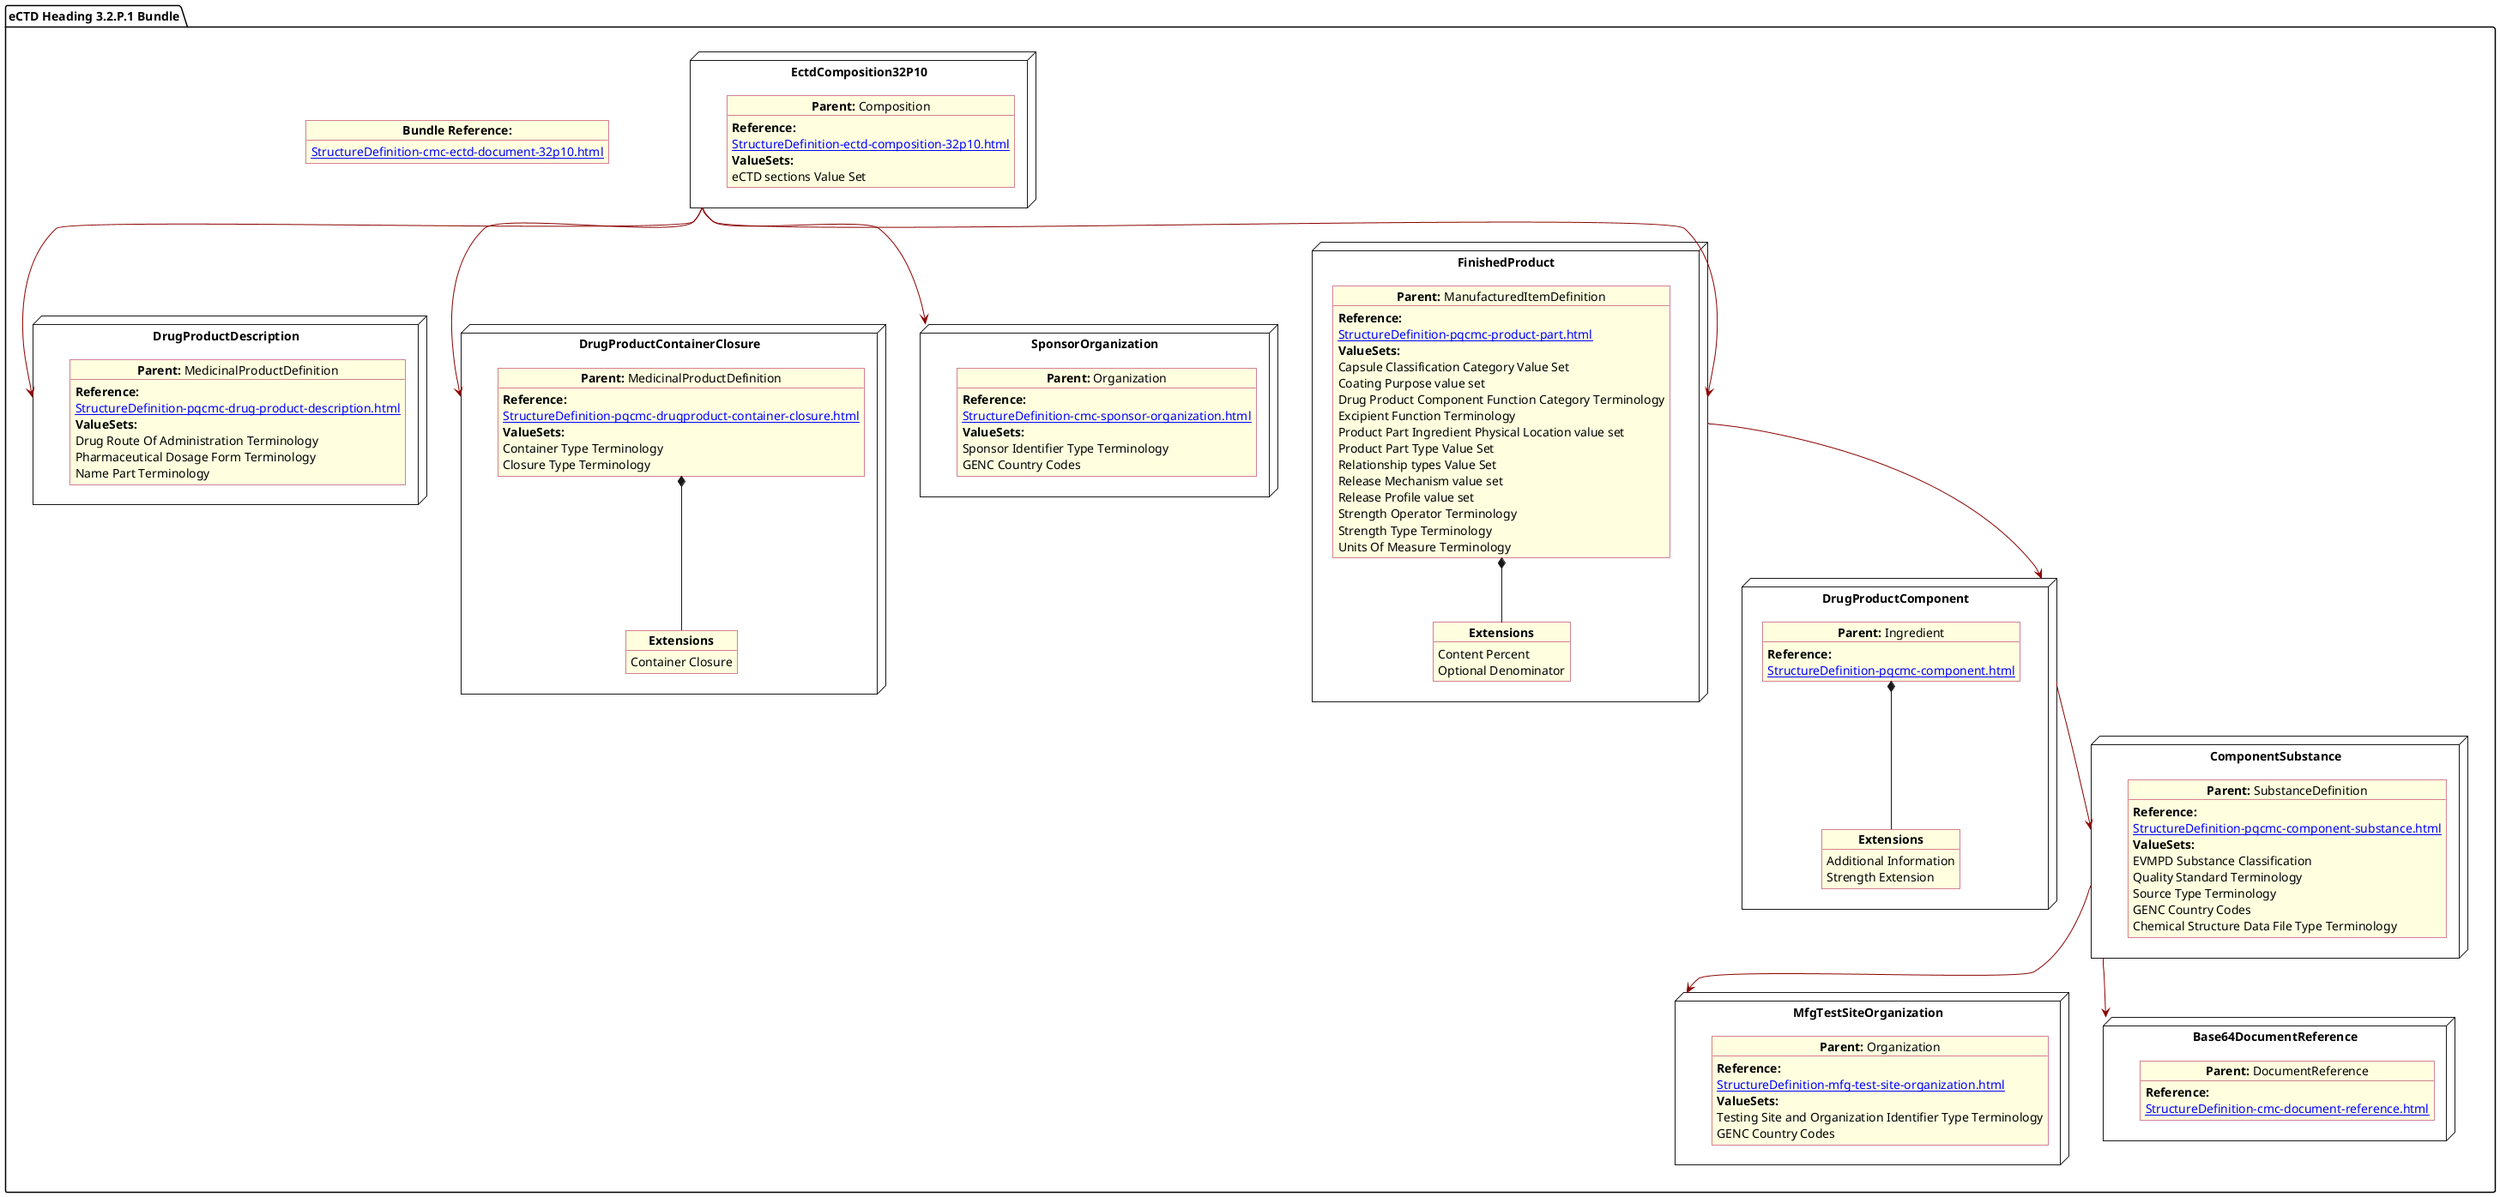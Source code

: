 @startuml ProdDesComp
allowmixing
'Mixed model of use case and object
skinparam svgDimensionStyle false
skinparam ObjectBackgroundColor LightYellow
skinparam ObjectBorderColor #A80036
skinparam activityDiamondBorderColor #A80036
skinparam activityDiamondBackgroundColor lawnGreen
skinparam ClassBorderThickness 4

package "eCTD Heading 3.2.P.1 Bundle" as NODES {
  object "**Bundle Reference:**" as objbun {
    [[StructureDefinition-cmc-ectd-document-32p10.html]]
  }

  node "DrugProductDescription" as N2 {

    object "**Parent:** MedicinalProductDefinition" as obj2 {
      **Reference:**
      [[StructureDefinition-pqcmc-drug-product-description.html]]
      **ValueSets:**
      Drug Route Of Administration Terminology
      Pharmaceutical Dosage Form Terminology
      Name Part Terminology
    }
  }
  node "EctdComposition32P10" as N1 {

    object "**Parent:** Composition" as obj1 {
      **Reference:**
      [[StructureDefinition-ectd-composition-32p10.html]]
      **ValueSets:**
      eCTD sections Value Set
    }

  }
  node "DrugProductContainerClosure" as N21 {

    object "**Parent:** MedicinalProductDefinition" as obj22 {
      **Reference:**
      [[StructureDefinition-pqcmc-drugproduct-container-closure.html]]
      **ValueSets:**
      Container Type Terminology
      Closure Type Terminology
    }
    object "**Extensions**" as objEx {
      Container Closure
    }
    obj22 *-- objEx
  }

  node "SponsorOrganization" as NSO {

    object "**Parent:** Organization" as objAu {
      **Reference:**
      [[StructureDefinition-cmc-sponsor-organization.html]]
      **ValueSets:**
      Sponsor Identifier Type Terminology
      GENC Country Codes
    }
  }
  node "FinishedProduct"as MID {
    object "**Parent:** ManufacturedItemDefinition" as objMID {

      **Reference:**
      [[StructureDefinition-pqcmc-product-part.html]]
      **ValueSets:**
      Capsule Classification Category Value Set
      Coating Purpose value set
      Drug Product Component Function Category Terminology
      Excipient Function Terminology
      Product Part Ingredient Physical Location value set
      Product Part Type Value Set
      Relationship types Value Set
      Release Mechanism value set
      Release Profile value set
      Strength Operator Terminology
      Strength Type Terminology
      Units Of Measure Terminology
    }
        object "**Extensions**" as objMIDExs {
      Content Percent
      Optional Denominator
    }
    objMID *-- objMIDExs
  }
  node "MfgTestSiteOrganization" as NMFG {

    object "**Parent:** Organization" as objDP {
      **Reference:**
      [[StructureDefinition-mfg-test-site-organization.html]]
      **ValueSets:**
      Testing Site and Organization Identifier Type Terminology
      GENC Country Codes
    }
  }

  node "DrugProductComponent" as NN {

    object "**Parent:** Ingredient" as obj3 {
      **Reference:**
      [[StructureDefinition-pqcmc-component.html]]
    }
    object "**Extensions**" as objExs {
      Additional Information
      Strength Extension
    }
    obj3 *-- objExs
  }

  node "ComponentSubstance" as NCS {

    object "**Parent:** SubstanceDefinition" as objSubDef {
      **Reference:**
      [[StructureDefinition-pqcmc-component-substance.html]]
      **ValueSets:**
      EVMPD Substance Classification
      Quality Standard Terminology
      Source Type Terminology
      GENC Country Codes
      Chemical Structure Data File Type Terminology
    }
  }
  node "Base64DocumentReference" as NB64 {

    object "**Parent:** DocumentReference"  as obj64 {

      **Reference:**
      [[StructureDefinition-cmc-document-reference.html]]
    }

  }

  N1 -[#darkred]-> N2
  N1 -[#darkred]-> MID
  N1 -[#darkred]-> NSO
  N1 -[#darkred]-> N21
  MID -[#darkred]-> NN
  NCS -[#darkred]-> NMFG
  NN -[#darkred]-> NCS
  NCS -[#darkred]-> NB64
  @enduml
